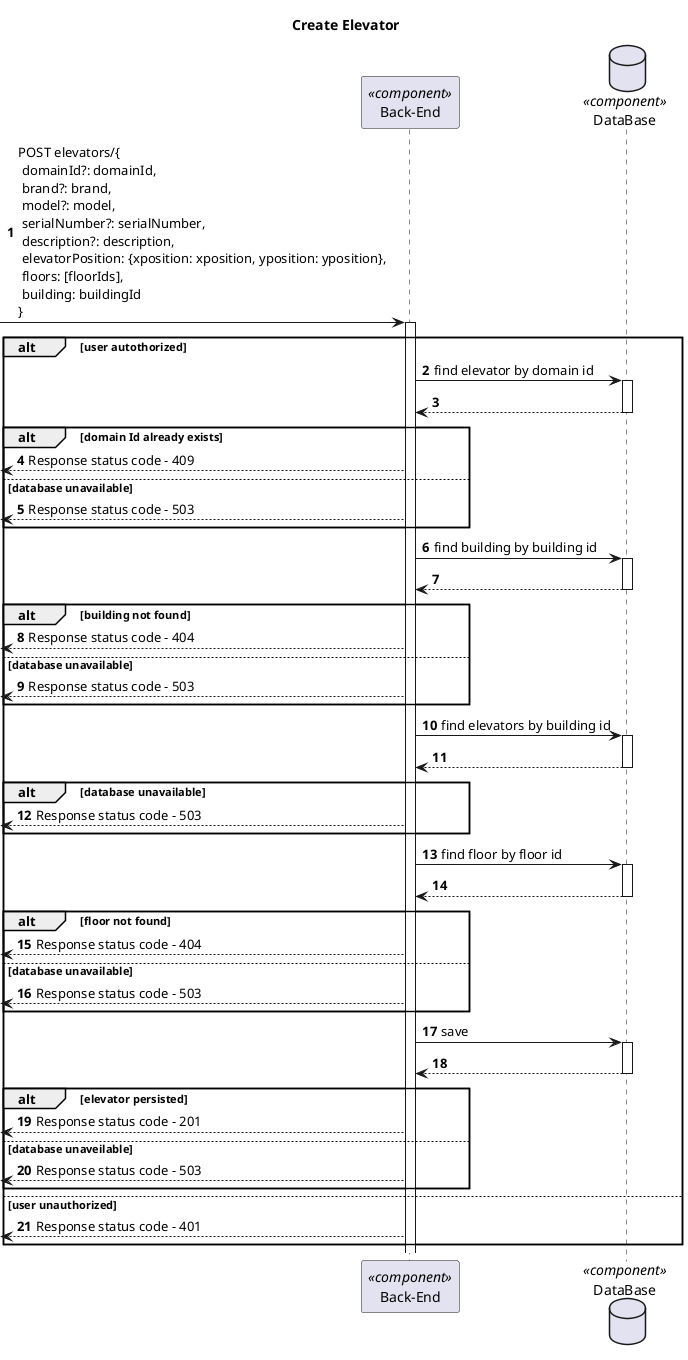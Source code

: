 @startuml Process View - Level 3

autonumber
skinparam packageStyle rect

title Create Elevator

participant "Back-End" as BE <<component>>
database "DataBase" as DB <<component>>

-> BE: POST elevators/{\n domainId?: domainId,\n brand?: brand, \n model?: model,\n serialNumber?: serialNumber,\n description?: description,\n elevatorPosition: {xposition: xposition, yposition: yposition},\n floors: [floorIds],\n building: buildingId\n}

alt user autothorized

'Find by Domain ID'

activate BE

BE -> DB: find elevator by domain id

activate DB

DB --> BE:

deactivate DB

alt domain Id already exists

  <-- BE: Response status code - 409

else database unavailable

  <-- BE: Response status code - 503

end

'Find by Building ID'

activate BE

BE -> DB: find building by building id

activate DB

DB --> BE:

deactivate DB

alt building not found

  <-- BE: Response status code - 404

else database unavailable

  <-- BE: Response status code - 503

end

'Find by Building ID'

activate BE

BE -> DB: find elevators by building id

activate DB

DB --> BE:

deactivate DB

alt database unavailable

  <-- BE: Response status code - 503

end


'Find by Floor ID'

activate BE

BE -> DB: find floor by floor id

activate DB

DB --> BE:

deactivate DB

alt floor not found

  <-- BE: Response status code - 404

else database unavailable

  <-- BE: Response status code - 503

end




activate BE

BE -> DB: save

activate DB

DB --> BE:

deactivate DB

alt elevator persisted

  <-- BE: Response status code - 201

else database unaveilable

  <-- BE: Response status code - 503

end

else user unauthorized

  <-- BE: Response status code - 401

end

@enduml